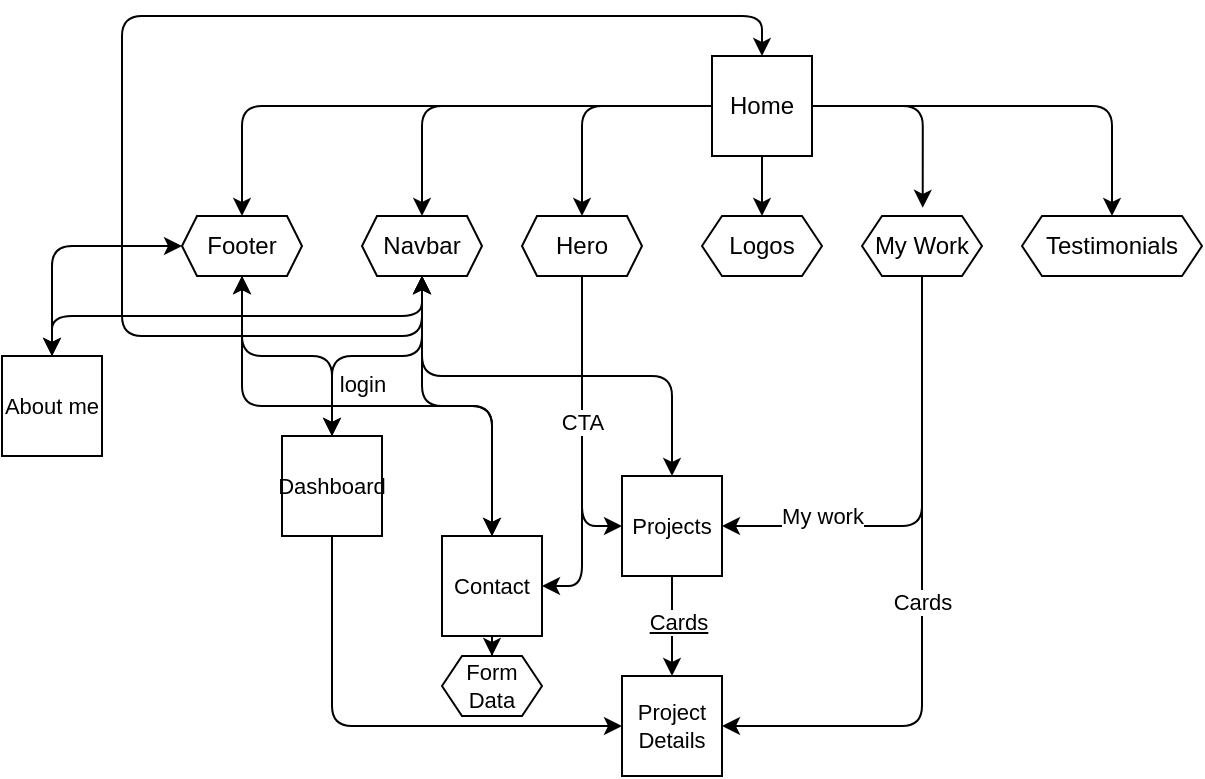 <mxfile version="22.0.7" type="device">
  <diagram name="Page-1" id="lcMntc6Rq3GlfpX4Syec">
    <mxGraphModel dx="1730" dy="1570" grid="1" gridSize="10" guides="1" tooltips="1" connect="1" arrows="1" fold="1" page="1" pageScale="1" pageWidth="850" pageHeight="1100" math="0" shadow="0">
      <root>
        <mxCell id="0" />
        <mxCell id="1" parent="0" />
        <mxCell id="tZ4wHLgtjXOiwGDxSLUs-32" style="edgeStyle=orthogonalEdgeStyle;rounded=1;orthogonalLoop=1;jettySize=auto;html=1;" edge="1" parent="1" source="tZ4wHLgtjXOiwGDxSLUs-2" target="tZ4wHLgtjXOiwGDxSLUs-33">
          <mxGeometry relative="1" as="geometry">
            <mxPoint y="-110" as="targetPoint" />
          </mxGeometry>
        </mxCell>
        <mxCell id="tZ4wHLgtjXOiwGDxSLUs-51" style="edgeStyle=orthogonalEdgeStyle;rounded=1;orthogonalLoop=1;jettySize=auto;html=1;" edge="1" parent="1" source="tZ4wHLgtjXOiwGDxSLUs-2" target="tZ4wHLgtjXOiwGDxSLUs-52">
          <mxGeometry relative="1" as="geometry">
            <mxPoint x="40" y="-130" as="targetPoint" />
          </mxGeometry>
        </mxCell>
        <mxCell id="tZ4wHLgtjXOiwGDxSLUs-72" style="edgeStyle=orthogonalEdgeStyle;shape=connector;rounded=1;orthogonalLoop=1;jettySize=auto;html=1;entryX=0.5;entryY=0;entryDx=0;entryDy=0;labelBackgroundColor=default;strokeColor=default;align=center;verticalAlign=middle;fontFamily=Helvetica;fontSize=11;fontColor=default;endArrow=classic;" edge="1" parent="1" source="tZ4wHLgtjXOiwGDxSLUs-2" target="tZ4wHLgtjXOiwGDxSLUs-21">
          <mxGeometry relative="1" as="geometry" />
        </mxCell>
        <mxCell id="tZ4wHLgtjXOiwGDxSLUs-73" style="edgeStyle=orthogonalEdgeStyle;shape=connector;rounded=1;orthogonalLoop=1;jettySize=auto;html=1;entryX=0.5;entryY=0;entryDx=0;entryDy=0;labelBackgroundColor=default;strokeColor=default;align=center;verticalAlign=middle;fontFamily=Helvetica;fontSize=11;fontColor=default;endArrow=classic;" edge="1" parent="1" source="tZ4wHLgtjXOiwGDxSLUs-2" target="tZ4wHLgtjXOiwGDxSLUs-60">
          <mxGeometry relative="1" as="geometry" />
        </mxCell>
        <mxCell id="tZ4wHLgtjXOiwGDxSLUs-98" style="edgeStyle=orthogonalEdgeStyle;shape=connector;rounded=1;orthogonalLoop=1;jettySize=auto;html=1;entryX=0.5;entryY=0;entryDx=0;entryDy=0;labelBackgroundColor=default;strokeColor=default;align=center;verticalAlign=middle;fontFamily=Helvetica;fontSize=11;fontColor=default;endArrow=classic;" edge="1" parent="1" source="tZ4wHLgtjXOiwGDxSLUs-2" target="tZ4wHLgtjXOiwGDxSLUs-97">
          <mxGeometry relative="1" as="geometry" />
        </mxCell>
        <mxCell id="tZ4wHLgtjXOiwGDxSLUs-2" value="Home" style="whiteSpace=wrap;html=1;aspect=fixed;" vertex="1" parent="1">
          <mxGeometry x="-35" y="-290" width="50" height="50" as="geometry" />
        </mxCell>
        <mxCell id="tZ4wHLgtjXOiwGDxSLUs-90" style="edgeStyle=orthogonalEdgeStyle;shape=connector;rounded=1;orthogonalLoop=1;jettySize=auto;html=1;exitX=0.5;exitY=1;exitDx=0;exitDy=0;entryX=1;entryY=0.5;entryDx=0;entryDy=0;labelBackgroundColor=default;strokeColor=default;align=center;verticalAlign=middle;fontFamily=Helvetica;fontSize=11;fontColor=default;endArrow=classic;" edge="1" parent="1" source="tZ4wHLgtjXOiwGDxSLUs-21" target="tZ4wHLgtjXOiwGDxSLUs-84">
          <mxGeometry relative="1" as="geometry" />
        </mxCell>
        <mxCell id="tZ4wHLgtjXOiwGDxSLUs-92" value="CTA" style="edgeStyle=orthogonalEdgeStyle;shape=connector;rounded=1;orthogonalLoop=1;jettySize=auto;html=1;entryX=0;entryY=0.5;entryDx=0;entryDy=0;labelBackgroundColor=default;strokeColor=default;align=center;verticalAlign=middle;fontFamily=Helvetica;fontSize=11;fontColor=default;endArrow=classic;" edge="1" parent="1" source="tZ4wHLgtjXOiwGDxSLUs-21" target="tZ4wHLgtjXOiwGDxSLUs-82">
          <mxGeometry relative="1" as="geometry" />
        </mxCell>
        <mxCell id="tZ4wHLgtjXOiwGDxSLUs-21" value="Hero" style="shape=hexagon;perimeter=hexagonPerimeter2;whiteSpace=wrap;html=1;fixedSize=1;size=7.5;" vertex="1" parent="1">
          <mxGeometry x="-130" y="-210" width="60" height="30" as="geometry" />
        </mxCell>
        <mxCell id="tZ4wHLgtjXOiwGDxSLUs-33" value="Logos" style="shape=hexagon;perimeter=hexagonPerimeter2;whiteSpace=wrap;html=1;fixedSize=1;size=10;" vertex="1" parent="1">
          <mxGeometry x="-40" y="-210" width="60" height="30" as="geometry" />
        </mxCell>
        <mxCell id="tZ4wHLgtjXOiwGDxSLUs-93" value="My work" style="edgeStyle=orthogonalEdgeStyle;shape=connector;rounded=1;orthogonalLoop=1;jettySize=auto;html=1;entryX=1;entryY=0.5;entryDx=0;entryDy=0;labelBackgroundColor=default;strokeColor=default;align=center;verticalAlign=middle;fontFamily=Helvetica;fontSize=11;fontColor=default;endArrow=classic;exitX=0.5;exitY=1;exitDx=0;exitDy=0;" edge="1" parent="1" source="tZ4wHLgtjXOiwGDxSLUs-40" target="tZ4wHLgtjXOiwGDxSLUs-82">
          <mxGeometry x="0.556" y="-5" relative="1" as="geometry">
            <mxPoint as="offset" />
          </mxGeometry>
        </mxCell>
        <mxCell id="tZ4wHLgtjXOiwGDxSLUs-96" value="Cards" style="edgeStyle=orthogonalEdgeStyle;shape=connector;rounded=1;orthogonalLoop=1;jettySize=auto;html=1;entryX=1;entryY=0.5;entryDx=0;entryDy=0;labelBackgroundColor=default;strokeColor=default;align=center;verticalAlign=middle;fontFamily=Helvetica;fontSize=11;fontColor=default;endArrow=classic;exitX=0.5;exitY=1;exitDx=0;exitDy=0;" edge="1" parent="1" source="tZ4wHLgtjXOiwGDxSLUs-40" target="tZ4wHLgtjXOiwGDxSLUs-95">
          <mxGeometry relative="1" as="geometry" />
        </mxCell>
        <mxCell id="tZ4wHLgtjXOiwGDxSLUs-40" value="My Work" style="shape=hexagon;perimeter=hexagonPerimeter2;whiteSpace=wrap;html=1;fixedSize=1;size=10;" vertex="1" parent="1">
          <mxGeometry x="40" y="-210" width="60" height="30" as="geometry" />
        </mxCell>
        <mxCell id="tZ4wHLgtjXOiwGDxSLUs-52" value="Testimonials" style="shape=hexagon;perimeter=hexagonPerimeter2;whiteSpace=wrap;html=1;fixedSize=1;size=10;" vertex="1" parent="1">
          <mxGeometry x="120" y="-210" width="90" height="30" as="geometry" />
        </mxCell>
        <mxCell id="tZ4wHLgtjXOiwGDxSLUs-58" style="edgeStyle=orthogonalEdgeStyle;rounded=1;orthogonalLoop=1;jettySize=auto;html=1;entryX=0.506;entryY=-0.136;entryDx=0;entryDy=0;entryPerimeter=0;" edge="1" parent="1" source="tZ4wHLgtjXOiwGDxSLUs-2" target="tZ4wHLgtjXOiwGDxSLUs-40">
          <mxGeometry relative="1" as="geometry" />
        </mxCell>
        <mxCell id="tZ4wHLgtjXOiwGDxSLUs-65" style="edgeStyle=orthogonalEdgeStyle;shape=connector;rounded=1;orthogonalLoop=1;jettySize=auto;html=1;entryX=0.5;entryY=0;entryDx=0;entryDy=0;labelBackgroundColor=default;strokeColor=default;align=center;verticalAlign=middle;fontFamily=Helvetica;fontSize=11;fontColor=default;endArrow=classic;exitX=0.5;exitY=1;exitDx=0;exitDy=0;" edge="1" parent="1" source="tZ4wHLgtjXOiwGDxSLUs-60" target="tZ4wHLgtjXOiwGDxSLUs-2">
          <mxGeometry relative="1" as="geometry">
            <mxPoint x="-330" y="-130" as="targetPoint" />
            <Array as="points">
              <mxPoint x="-180" y="-150" />
              <mxPoint x="-330" y="-150" />
              <mxPoint x="-330" y="-310" />
            </Array>
          </mxGeometry>
        </mxCell>
        <mxCell id="tZ4wHLgtjXOiwGDxSLUs-79" style="edgeStyle=orthogonalEdgeStyle;shape=connector;rounded=1;orthogonalLoop=1;jettySize=auto;html=1;labelBackgroundColor=default;strokeColor=default;align=center;verticalAlign=middle;fontFamily=Helvetica;fontSize=11;fontColor=default;endArrow=classic;exitX=0.5;exitY=1;exitDx=0;exitDy=0;startArrow=classic;startFill=1;" edge="1" parent="1" source="tZ4wHLgtjXOiwGDxSLUs-60" target="tZ4wHLgtjXOiwGDxSLUs-80">
          <mxGeometry relative="1" as="geometry">
            <mxPoint x="-300" y="-120" as="targetPoint" />
          </mxGeometry>
        </mxCell>
        <mxCell id="tZ4wHLgtjXOiwGDxSLUs-81" style="edgeStyle=orthogonalEdgeStyle;shape=connector;rounded=1;orthogonalLoop=1;jettySize=auto;html=1;labelBackgroundColor=default;strokeColor=default;align=center;verticalAlign=middle;fontFamily=Helvetica;fontSize=11;fontColor=default;endArrow=classic;exitX=0.5;exitY=1;exitDx=0;exitDy=0;startArrow=classic;startFill=1;" edge="1" parent="1" source="tZ4wHLgtjXOiwGDxSLUs-60" target="tZ4wHLgtjXOiwGDxSLUs-82">
          <mxGeometry relative="1" as="geometry">
            <mxPoint x="-240" y="-120" as="targetPoint" />
          </mxGeometry>
        </mxCell>
        <mxCell id="tZ4wHLgtjXOiwGDxSLUs-83" style="edgeStyle=orthogonalEdgeStyle;shape=connector;rounded=1;orthogonalLoop=1;jettySize=auto;html=1;labelBackgroundColor=default;strokeColor=default;align=center;verticalAlign=middle;fontFamily=Helvetica;fontSize=11;fontColor=default;endArrow=classic;startArrow=classic;startFill=1;" edge="1" parent="1" source="tZ4wHLgtjXOiwGDxSLUs-60" target="tZ4wHLgtjXOiwGDxSLUs-84">
          <mxGeometry relative="1" as="geometry">
            <mxPoint x="-170" y="-120" as="targetPoint" />
          </mxGeometry>
        </mxCell>
        <mxCell id="tZ4wHLgtjXOiwGDxSLUs-85" value="login" style="edgeStyle=orthogonalEdgeStyle;shape=connector;rounded=1;orthogonalLoop=1;jettySize=auto;html=1;labelBackgroundColor=default;strokeColor=default;align=center;verticalAlign=middle;fontFamily=Helvetica;fontSize=11;fontColor=default;endArrow=classic;startArrow=classic;startFill=1;" edge="1" parent="1" source="tZ4wHLgtjXOiwGDxSLUs-60" target="tZ4wHLgtjXOiwGDxSLUs-86">
          <mxGeometry x="0.586" y="15" relative="1" as="geometry">
            <mxPoint x="-90" y="-120" as="targetPoint" />
            <mxPoint as="offset" />
          </mxGeometry>
        </mxCell>
        <mxCell id="tZ4wHLgtjXOiwGDxSLUs-60" value="Navbar" style="shape=hexagon;perimeter=hexagonPerimeter2;whiteSpace=wrap;html=1;fixedSize=1;size=7.5;" vertex="1" parent="1">
          <mxGeometry x="-210" y="-210" width="60" height="30" as="geometry" />
        </mxCell>
        <mxCell id="tZ4wHLgtjXOiwGDxSLUs-80" value="About me" style="whiteSpace=wrap;html=1;aspect=fixed;fontFamily=Helvetica;fontSize=11;fontColor=default;" vertex="1" parent="1">
          <mxGeometry x="-390" y="-140" width="50" height="50" as="geometry" />
        </mxCell>
        <mxCell id="tZ4wHLgtjXOiwGDxSLUs-94" style="edgeStyle=orthogonalEdgeStyle;shape=connector;rounded=1;orthogonalLoop=1;jettySize=auto;html=1;labelBackgroundColor=default;strokeColor=default;align=center;verticalAlign=middle;fontFamily=Helvetica;fontSize=11;fontColor=default;endArrow=classic;" edge="1" parent="1" source="tZ4wHLgtjXOiwGDxSLUs-82" target="tZ4wHLgtjXOiwGDxSLUs-95">
          <mxGeometry relative="1" as="geometry">
            <mxPoint x="-40" y="40" as="targetPoint" />
          </mxGeometry>
        </mxCell>
        <mxCell id="tZ4wHLgtjXOiwGDxSLUs-109" value="&lt;u&gt;Cards&lt;/u&gt;" style="edgeLabel;html=1;align=center;verticalAlign=middle;resizable=0;points=[];fontSize=11;fontFamily=Helvetica;fontColor=default;" vertex="1" connectable="0" parent="tZ4wHLgtjXOiwGDxSLUs-94">
          <mxGeometry x="-0.098" y="3" relative="1" as="geometry">
            <mxPoint as="offset" />
          </mxGeometry>
        </mxCell>
        <mxCell id="tZ4wHLgtjXOiwGDxSLUs-82" value="Projects" style="whiteSpace=wrap;html=1;aspect=fixed;fontFamily=Helvetica;fontSize=11;fontColor=default;" vertex="1" parent="1">
          <mxGeometry x="-80" y="-80" width="50" height="50" as="geometry" />
        </mxCell>
        <mxCell id="tZ4wHLgtjXOiwGDxSLUs-111" style="edgeStyle=orthogonalEdgeStyle;shape=connector;rounded=1;orthogonalLoop=1;jettySize=auto;html=1;entryX=0.5;entryY=0;entryDx=0;entryDy=0;labelBackgroundColor=default;strokeColor=default;align=center;verticalAlign=middle;fontFamily=Helvetica;fontSize=11;fontColor=default;endArrow=classic;" edge="1" parent="1" source="tZ4wHLgtjXOiwGDxSLUs-84" target="tZ4wHLgtjXOiwGDxSLUs-110">
          <mxGeometry relative="1" as="geometry" />
        </mxCell>
        <mxCell id="tZ4wHLgtjXOiwGDxSLUs-84" value="Contact" style="whiteSpace=wrap;html=1;aspect=fixed;fontFamily=Helvetica;fontSize=11;fontColor=default;" vertex="1" parent="1">
          <mxGeometry x="-170" y="-50" width="50" height="50" as="geometry" />
        </mxCell>
        <mxCell id="tZ4wHLgtjXOiwGDxSLUs-116" style="edgeStyle=orthogonalEdgeStyle;shape=connector;rounded=1;orthogonalLoop=1;jettySize=auto;html=1;entryX=0;entryY=0.5;entryDx=0;entryDy=0;labelBackgroundColor=default;strokeColor=default;align=center;verticalAlign=middle;fontFamily=Helvetica;fontSize=11;fontColor=default;endArrow=classic;exitX=0.5;exitY=1;exitDx=0;exitDy=0;" edge="1" parent="1" source="tZ4wHLgtjXOiwGDxSLUs-86" target="tZ4wHLgtjXOiwGDxSLUs-95">
          <mxGeometry relative="1" as="geometry" />
        </mxCell>
        <mxCell id="tZ4wHLgtjXOiwGDxSLUs-86" value="Dashboard" style="whiteSpace=wrap;html=1;aspect=fixed;fontFamily=Helvetica;fontSize=11;fontColor=default;" vertex="1" parent="1">
          <mxGeometry x="-250" y="-100" width="50" height="50" as="geometry" />
        </mxCell>
        <mxCell id="tZ4wHLgtjXOiwGDxSLUs-95" value="Project Details" style="whiteSpace=wrap;html=1;aspect=fixed;fontFamily=Helvetica;fontSize=11;fontColor=default;" vertex="1" parent="1">
          <mxGeometry x="-80" y="20" width="50" height="50" as="geometry" />
        </mxCell>
        <mxCell id="tZ4wHLgtjXOiwGDxSLUs-99" style="edgeStyle=orthogonalEdgeStyle;shape=connector;rounded=1;orthogonalLoop=1;jettySize=auto;html=1;labelBackgroundColor=default;strokeColor=default;align=center;verticalAlign=middle;fontFamily=Helvetica;fontSize=11;fontColor=default;endArrow=classic;startArrow=classic;startFill=1;" edge="1" parent="1" source="tZ4wHLgtjXOiwGDxSLUs-97" target="tZ4wHLgtjXOiwGDxSLUs-80">
          <mxGeometry relative="1" as="geometry" />
        </mxCell>
        <mxCell id="tZ4wHLgtjXOiwGDxSLUs-100" style="edgeStyle=orthogonalEdgeStyle;shape=connector;rounded=1;orthogonalLoop=1;jettySize=auto;html=1;entryX=0.5;entryY=0;entryDx=0;entryDy=0;labelBackgroundColor=default;strokeColor=default;align=center;verticalAlign=middle;fontFamily=Helvetica;fontSize=11;fontColor=default;endArrow=classic;startArrow=classic;startFill=1;" edge="1" parent="1" source="tZ4wHLgtjXOiwGDxSLUs-97" target="tZ4wHLgtjXOiwGDxSLUs-86">
          <mxGeometry relative="1" as="geometry" />
        </mxCell>
        <mxCell id="tZ4wHLgtjXOiwGDxSLUs-101" style="edgeStyle=orthogonalEdgeStyle;shape=connector;rounded=1;orthogonalLoop=1;jettySize=auto;html=1;labelBackgroundColor=default;strokeColor=default;align=center;verticalAlign=middle;fontFamily=Helvetica;fontSize=11;fontColor=default;endArrow=classic;exitX=0.5;exitY=1;exitDx=0;exitDy=0;startArrow=classic;startFill=1;" edge="1" parent="1" source="tZ4wHLgtjXOiwGDxSLUs-97" target="tZ4wHLgtjXOiwGDxSLUs-84">
          <mxGeometry relative="1" as="geometry" />
        </mxCell>
        <mxCell id="tZ4wHLgtjXOiwGDxSLUs-97" value="Footer" style="shape=hexagon;perimeter=hexagonPerimeter2;whiteSpace=wrap;html=1;fixedSize=1;size=7.5;" vertex="1" parent="1">
          <mxGeometry x="-300" y="-210" width="60" height="30" as="geometry" />
        </mxCell>
        <mxCell id="tZ4wHLgtjXOiwGDxSLUs-110" value="&lt;div&gt;Form&lt;/div&gt;&lt;div&gt;Data&lt;br&gt; &lt;/div&gt;" style="shape=hexagon;perimeter=hexagonPerimeter2;whiteSpace=wrap;html=1;fixedSize=1;fontFamily=Helvetica;fontSize=11;fontColor=default;size=10;" vertex="1" parent="1">
          <mxGeometry x="-170" y="10" width="50" height="30" as="geometry" />
        </mxCell>
      </root>
    </mxGraphModel>
  </diagram>
</mxfile>
